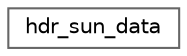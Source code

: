 digraph "Graphical Class Hierarchy"
{
 // LATEX_PDF_SIZE
  bgcolor="transparent";
  edge [fontname=Helvetica,fontsize=10,labelfontname=Helvetica,labelfontsize=10];
  node [fontname=Helvetica,fontsize=10,shape=box,height=0.2,width=0.4];
  rankdir="LR";
  Node0 [id="Node000000",label="hdr_sun_data",height=0.2,width=0.4,color="grey40", fillcolor="white", style="filled",URL="$structhdr__sun__data.html",tooltip="hdr_sun_data describes data packets used by UWSUN"];
}
